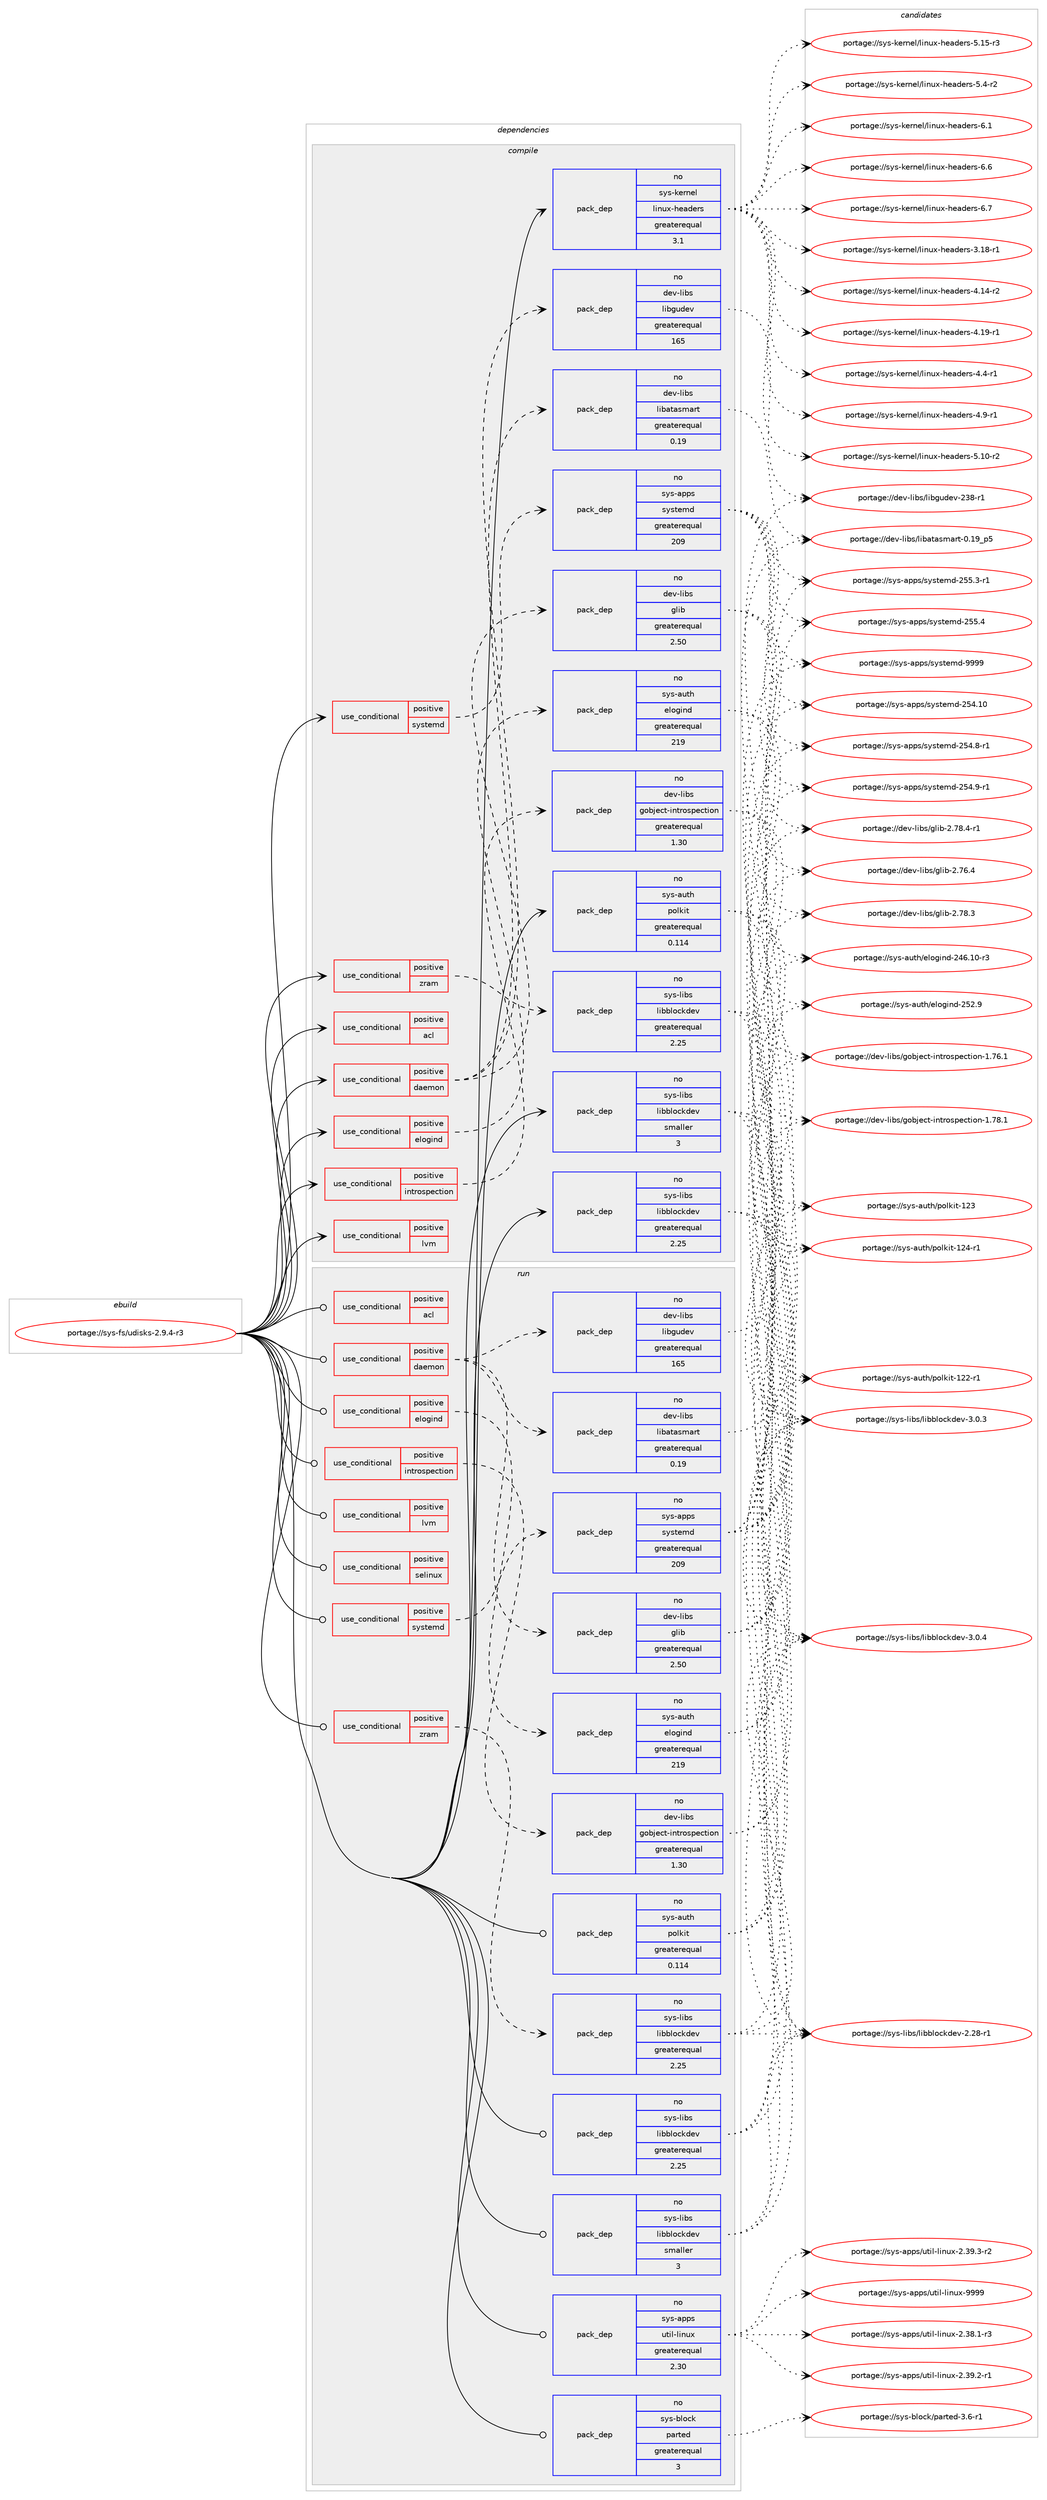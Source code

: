 digraph prolog {

# *************
# Graph options
# *************

newrank=true;
concentrate=true;
compound=true;
graph [rankdir=LR,fontname=Helvetica,fontsize=10,ranksep=1.5];#, ranksep=2.5, nodesep=0.2];
edge  [arrowhead=vee];
node  [fontname=Helvetica,fontsize=10];

# **********
# The ebuild
# **********

subgraph cluster_leftcol {
color=gray;
rank=same;
label=<<i>ebuild</i>>;
id [label="portage://sys-fs/udisks-2.9.4-r3", color=red, width=4, href="../sys-fs/udisks-2.9.4-r3.svg"];
}

# ****************
# The dependencies
# ****************

subgraph cluster_midcol {
color=gray;
label=<<i>dependencies</i>>;
subgraph cluster_compile {
fillcolor="#eeeeee";
style=filled;
label=<<i>compile</i>>;
subgraph cond11362 {
dependency16046 [label=<<TABLE BORDER="0" CELLBORDER="1" CELLSPACING="0" CELLPADDING="4"><TR><TD ROWSPAN="3" CELLPADDING="10">use_conditional</TD></TR><TR><TD>positive</TD></TR><TR><TD>acl</TD></TR></TABLE>>, shape=none, color=red];
# *** BEGIN UNKNOWN DEPENDENCY TYPE (TODO) ***
# dependency16046 -> package_dependency(portage://sys-fs/udisks-2.9.4-r3,install,no,virtual,acl,none,[,,],[],[])
# *** END UNKNOWN DEPENDENCY TYPE (TODO) ***

}
id:e -> dependency16046:w [weight=20,style="solid",arrowhead="vee"];
subgraph cond11363 {
dependency16047 [label=<<TABLE BORDER="0" CELLBORDER="1" CELLSPACING="0" CELLPADDING="4"><TR><TD ROWSPAN="3" CELLPADDING="10">use_conditional</TD></TR><TR><TD>positive</TD></TR><TR><TD>daemon</TD></TR></TABLE>>, shape=none, color=red];
subgraph pack4533 {
dependency16048 [label=<<TABLE BORDER="0" CELLBORDER="1" CELLSPACING="0" CELLPADDING="4" WIDTH="220"><TR><TD ROWSPAN="6" CELLPADDING="30">pack_dep</TD></TR><TR><TD WIDTH="110">no</TD></TR><TR><TD>dev-libs</TD></TR><TR><TD>glib</TD></TR><TR><TD>greaterequal</TD></TR><TR><TD>2.50</TD></TR></TABLE>>, shape=none, color=blue];
}
dependency16047:e -> dependency16048:w [weight=20,style="dashed",arrowhead="vee"];
subgraph pack4534 {
dependency16049 [label=<<TABLE BORDER="0" CELLBORDER="1" CELLSPACING="0" CELLPADDING="4" WIDTH="220"><TR><TD ROWSPAN="6" CELLPADDING="30">pack_dep</TD></TR><TR><TD WIDTH="110">no</TD></TR><TR><TD>dev-libs</TD></TR><TR><TD>libatasmart</TD></TR><TR><TD>greaterequal</TD></TR><TR><TD>0.19</TD></TR></TABLE>>, shape=none, color=blue];
}
dependency16047:e -> dependency16049:w [weight=20,style="dashed",arrowhead="vee"];
subgraph pack4535 {
dependency16050 [label=<<TABLE BORDER="0" CELLBORDER="1" CELLSPACING="0" CELLPADDING="4" WIDTH="220"><TR><TD ROWSPAN="6" CELLPADDING="30">pack_dep</TD></TR><TR><TD WIDTH="110">no</TD></TR><TR><TD>dev-libs</TD></TR><TR><TD>libgudev</TD></TR><TR><TD>greaterequal</TD></TR><TR><TD>165</TD></TR></TABLE>>, shape=none, color=blue];
}
dependency16047:e -> dependency16050:w [weight=20,style="dashed",arrowhead="vee"];
}
id:e -> dependency16047:w [weight=20,style="solid",arrowhead="vee"];
subgraph cond11364 {
dependency16051 [label=<<TABLE BORDER="0" CELLBORDER="1" CELLSPACING="0" CELLPADDING="4"><TR><TD ROWSPAN="3" CELLPADDING="10">use_conditional</TD></TR><TR><TD>positive</TD></TR><TR><TD>elogind</TD></TR></TABLE>>, shape=none, color=red];
subgraph pack4536 {
dependency16052 [label=<<TABLE BORDER="0" CELLBORDER="1" CELLSPACING="0" CELLPADDING="4" WIDTH="220"><TR><TD ROWSPAN="6" CELLPADDING="30">pack_dep</TD></TR><TR><TD WIDTH="110">no</TD></TR><TR><TD>sys-auth</TD></TR><TR><TD>elogind</TD></TR><TR><TD>greaterequal</TD></TR><TR><TD>219</TD></TR></TABLE>>, shape=none, color=blue];
}
dependency16051:e -> dependency16052:w [weight=20,style="dashed",arrowhead="vee"];
}
id:e -> dependency16051:w [weight=20,style="solid",arrowhead="vee"];
subgraph cond11365 {
dependency16053 [label=<<TABLE BORDER="0" CELLBORDER="1" CELLSPACING="0" CELLPADDING="4"><TR><TD ROWSPAN="3" CELLPADDING="10">use_conditional</TD></TR><TR><TD>positive</TD></TR><TR><TD>introspection</TD></TR></TABLE>>, shape=none, color=red];
subgraph pack4537 {
dependency16054 [label=<<TABLE BORDER="0" CELLBORDER="1" CELLSPACING="0" CELLPADDING="4" WIDTH="220"><TR><TD ROWSPAN="6" CELLPADDING="30">pack_dep</TD></TR><TR><TD WIDTH="110">no</TD></TR><TR><TD>dev-libs</TD></TR><TR><TD>gobject-introspection</TD></TR><TR><TD>greaterequal</TD></TR><TR><TD>1.30</TD></TR></TABLE>>, shape=none, color=blue];
}
dependency16053:e -> dependency16054:w [weight=20,style="dashed",arrowhead="vee"];
}
id:e -> dependency16053:w [weight=20,style="solid",arrowhead="vee"];
subgraph cond11366 {
dependency16055 [label=<<TABLE BORDER="0" CELLBORDER="1" CELLSPACING="0" CELLPADDING="4"><TR><TD ROWSPAN="3" CELLPADDING="10">use_conditional</TD></TR><TR><TD>positive</TD></TR><TR><TD>lvm</TD></TR></TABLE>>, shape=none, color=red];
# *** BEGIN UNKNOWN DEPENDENCY TYPE (TODO) ***
# dependency16055 -> package_dependency(portage://sys-fs/udisks-2.9.4-r3,install,no,sys-fs,lvm2,none,[,,],[],[])
# *** END UNKNOWN DEPENDENCY TYPE (TODO) ***

}
id:e -> dependency16055:w [weight=20,style="solid",arrowhead="vee"];
subgraph cond11367 {
dependency16056 [label=<<TABLE BORDER="0" CELLBORDER="1" CELLSPACING="0" CELLPADDING="4"><TR><TD ROWSPAN="3" CELLPADDING="10">use_conditional</TD></TR><TR><TD>positive</TD></TR><TR><TD>systemd</TD></TR></TABLE>>, shape=none, color=red];
subgraph pack4538 {
dependency16057 [label=<<TABLE BORDER="0" CELLBORDER="1" CELLSPACING="0" CELLPADDING="4" WIDTH="220"><TR><TD ROWSPAN="6" CELLPADDING="30">pack_dep</TD></TR><TR><TD WIDTH="110">no</TD></TR><TR><TD>sys-apps</TD></TR><TR><TD>systemd</TD></TR><TR><TD>greaterequal</TD></TR><TR><TD>209</TD></TR></TABLE>>, shape=none, color=blue];
}
dependency16056:e -> dependency16057:w [weight=20,style="dashed",arrowhead="vee"];
}
id:e -> dependency16056:w [weight=20,style="solid",arrowhead="vee"];
subgraph cond11368 {
dependency16058 [label=<<TABLE BORDER="0" CELLBORDER="1" CELLSPACING="0" CELLPADDING="4"><TR><TD ROWSPAN="3" CELLPADDING="10">use_conditional</TD></TR><TR><TD>positive</TD></TR><TR><TD>zram</TD></TR></TABLE>>, shape=none, color=red];
subgraph pack4539 {
dependency16059 [label=<<TABLE BORDER="0" CELLBORDER="1" CELLSPACING="0" CELLPADDING="4" WIDTH="220"><TR><TD ROWSPAN="6" CELLPADDING="30">pack_dep</TD></TR><TR><TD WIDTH="110">no</TD></TR><TR><TD>sys-libs</TD></TR><TR><TD>libblockdev</TD></TR><TR><TD>greaterequal</TD></TR><TR><TD>2.25</TD></TR></TABLE>>, shape=none, color=blue];
}
dependency16058:e -> dependency16059:w [weight=20,style="dashed",arrowhead="vee"];
}
id:e -> dependency16058:w [weight=20,style="solid",arrowhead="vee"];
subgraph pack4540 {
dependency16060 [label=<<TABLE BORDER="0" CELLBORDER="1" CELLSPACING="0" CELLPADDING="4" WIDTH="220"><TR><TD ROWSPAN="6" CELLPADDING="30">pack_dep</TD></TR><TR><TD WIDTH="110">no</TD></TR><TR><TD>sys-auth</TD></TR><TR><TD>polkit</TD></TR><TR><TD>greaterequal</TD></TR><TR><TD>0.114</TD></TR></TABLE>>, shape=none, color=blue];
}
id:e -> dependency16060:w [weight=20,style="solid",arrowhead="vee"];
subgraph pack4541 {
dependency16061 [label=<<TABLE BORDER="0" CELLBORDER="1" CELLSPACING="0" CELLPADDING="4" WIDTH="220"><TR><TD ROWSPAN="6" CELLPADDING="30">pack_dep</TD></TR><TR><TD WIDTH="110">no</TD></TR><TR><TD>sys-kernel</TD></TR><TR><TD>linux-headers</TD></TR><TR><TD>greaterequal</TD></TR><TR><TD>3.1</TD></TR></TABLE>>, shape=none, color=blue];
}
id:e -> dependency16061:w [weight=20,style="solid",arrowhead="vee"];
subgraph pack4542 {
dependency16062 [label=<<TABLE BORDER="0" CELLBORDER="1" CELLSPACING="0" CELLPADDING="4" WIDTH="220"><TR><TD ROWSPAN="6" CELLPADDING="30">pack_dep</TD></TR><TR><TD WIDTH="110">no</TD></TR><TR><TD>sys-libs</TD></TR><TR><TD>libblockdev</TD></TR><TR><TD>greaterequal</TD></TR><TR><TD>2.25</TD></TR></TABLE>>, shape=none, color=blue];
}
id:e -> dependency16062:w [weight=20,style="solid",arrowhead="vee"];
subgraph pack4543 {
dependency16063 [label=<<TABLE BORDER="0" CELLBORDER="1" CELLSPACING="0" CELLPADDING="4" WIDTH="220"><TR><TD ROWSPAN="6" CELLPADDING="30">pack_dep</TD></TR><TR><TD WIDTH="110">no</TD></TR><TR><TD>sys-libs</TD></TR><TR><TD>libblockdev</TD></TR><TR><TD>smaller</TD></TR><TR><TD>3</TD></TR></TABLE>>, shape=none, color=blue];
}
id:e -> dependency16063:w [weight=20,style="solid",arrowhead="vee"];
# *** BEGIN UNKNOWN DEPENDENCY TYPE (TODO) ***
# id -> package_dependency(portage://sys-fs/udisks-2.9.4-r3,install,no,virtual,udev,none,[,,],[],[])
# *** END UNKNOWN DEPENDENCY TYPE (TODO) ***

}
subgraph cluster_compileandrun {
fillcolor="#eeeeee";
style=filled;
label=<<i>compile and run</i>>;
}
subgraph cluster_run {
fillcolor="#eeeeee";
style=filled;
label=<<i>run</i>>;
subgraph cond11369 {
dependency16064 [label=<<TABLE BORDER="0" CELLBORDER="1" CELLSPACING="0" CELLPADDING="4"><TR><TD ROWSPAN="3" CELLPADDING="10">use_conditional</TD></TR><TR><TD>positive</TD></TR><TR><TD>acl</TD></TR></TABLE>>, shape=none, color=red];
# *** BEGIN UNKNOWN DEPENDENCY TYPE (TODO) ***
# dependency16064 -> package_dependency(portage://sys-fs/udisks-2.9.4-r3,run,no,virtual,acl,none,[,,],[],[])
# *** END UNKNOWN DEPENDENCY TYPE (TODO) ***

}
id:e -> dependency16064:w [weight=20,style="solid",arrowhead="odot"];
subgraph cond11370 {
dependency16065 [label=<<TABLE BORDER="0" CELLBORDER="1" CELLSPACING="0" CELLPADDING="4"><TR><TD ROWSPAN="3" CELLPADDING="10">use_conditional</TD></TR><TR><TD>positive</TD></TR><TR><TD>daemon</TD></TR></TABLE>>, shape=none, color=red];
subgraph pack4544 {
dependency16066 [label=<<TABLE BORDER="0" CELLBORDER="1" CELLSPACING="0" CELLPADDING="4" WIDTH="220"><TR><TD ROWSPAN="6" CELLPADDING="30">pack_dep</TD></TR><TR><TD WIDTH="110">no</TD></TR><TR><TD>dev-libs</TD></TR><TR><TD>glib</TD></TR><TR><TD>greaterequal</TD></TR><TR><TD>2.50</TD></TR></TABLE>>, shape=none, color=blue];
}
dependency16065:e -> dependency16066:w [weight=20,style="dashed",arrowhead="vee"];
subgraph pack4545 {
dependency16067 [label=<<TABLE BORDER="0" CELLBORDER="1" CELLSPACING="0" CELLPADDING="4" WIDTH="220"><TR><TD ROWSPAN="6" CELLPADDING="30">pack_dep</TD></TR><TR><TD WIDTH="110">no</TD></TR><TR><TD>dev-libs</TD></TR><TR><TD>libatasmart</TD></TR><TR><TD>greaterequal</TD></TR><TR><TD>0.19</TD></TR></TABLE>>, shape=none, color=blue];
}
dependency16065:e -> dependency16067:w [weight=20,style="dashed",arrowhead="vee"];
subgraph pack4546 {
dependency16068 [label=<<TABLE BORDER="0" CELLBORDER="1" CELLSPACING="0" CELLPADDING="4" WIDTH="220"><TR><TD ROWSPAN="6" CELLPADDING="30">pack_dep</TD></TR><TR><TD WIDTH="110">no</TD></TR><TR><TD>dev-libs</TD></TR><TR><TD>libgudev</TD></TR><TR><TD>greaterequal</TD></TR><TR><TD>165</TD></TR></TABLE>>, shape=none, color=blue];
}
dependency16065:e -> dependency16068:w [weight=20,style="dashed",arrowhead="vee"];
}
id:e -> dependency16065:w [weight=20,style="solid",arrowhead="odot"];
subgraph cond11371 {
dependency16069 [label=<<TABLE BORDER="0" CELLBORDER="1" CELLSPACING="0" CELLPADDING="4"><TR><TD ROWSPAN="3" CELLPADDING="10">use_conditional</TD></TR><TR><TD>positive</TD></TR><TR><TD>elogind</TD></TR></TABLE>>, shape=none, color=red];
subgraph pack4547 {
dependency16070 [label=<<TABLE BORDER="0" CELLBORDER="1" CELLSPACING="0" CELLPADDING="4" WIDTH="220"><TR><TD ROWSPAN="6" CELLPADDING="30">pack_dep</TD></TR><TR><TD WIDTH="110">no</TD></TR><TR><TD>sys-auth</TD></TR><TR><TD>elogind</TD></TR><TR><TD>greaterequal</TD></TR><TR><TD>219</TD></TR></TABLE>>, shape=none, color=blue];
}
dependency16069:e -> dependency16070:w [weight=20,style="dashed",arrowhead="vee"];
}
id:e -> dependency16069:w [weight=20,style="solid",arrowhead="odot"];
subgraph cond11372 {
dependency16071 [label=<<TABLE BORDER="0" CELLBORDER="1" CELLSPACING="0" CELLPADDING="4"><TR><TD ROWSPAN="3" CELLPADDING="10">use_conditional</TD></TR><TR><TD>positive</TD></TR><TR><TD>introspection</TD></TR></TABLE>>, shape=none, color=red];
subgraph pack4548 {
dependency16072 [label=<<TABLE BORDER="0" CELLBORDER="1" CELLSPACING="0" CELLPADDING="4" WIDTH="220"><TR><TD ROWSPAN="6" CELLPADDING="30">pack_dep</TD></TR><TR><TD WIDTH="110">no</TD></TR><TR><TD>dev-libs</TD></TR><TR><TD>gobject-introspection</TD></TR><TR><TD>greaterequal</TD></TR><TR><TD>1.30</TD></TR></TABLE>>, shape=none, color=blue];
}
dependency16071:e -> dependency16072:w [weight=20,style="dashed",arrowhead="vee"];
}
id:e -> dependency16071:w [weight=20,style="solid",arrowhead="odot"];
subgraph cond11373 {
dependency16073 [label=<<TABLE BORDER="0" CELLBORDER="1" CELLSPACING="0" CELLPADDING="4"><TR><TD ROWSPAN="3" CELLPADDING="10">use_conditional</TD></TR><TR><TD>positive</TD></TR><TR><TD>lvm</TD></TR></TABLE>>, shape=none, color=red];
# *** BEGIN UNKNOWN DEPENDENCY TYPE (TODO) ***
# dependency16073 -> package_dependency(portage://sys-fs/udisks-2.9.4-r3,run,no,sys-fs,lvm2,none,[,,],[],[])
# *** END UNKNOWN DEPENDENCY TYPE (TODO) ***

}
id:e -> dependency16073:w [weight=20,style="solid",arrowhead="odot"];
subgraph cond11374 {
dependency16074 [label=<<TABLE BORDER="0" CELLBORDER="1" CELLSPACING="0" CELLPADDING="4"><TR><TD ROWSPAN="3" CELLPADDING="10">use_conditional</TD></TR><TR><TD>positive</TD></TR><TR><TD>selinux</TD></TR></TABLE>>, shape=none, color=red];
# *** BEGIN UNKNOWN DEPENDENCY TYPE (TODO) ***
# dependency16074 -> package_dependency(portage://sys-fs/udisks-2.9.4-r3,run,no,sec-policy,selinux-devicekit,none,[,,],[],[])
# *** END UNKNOWN DEPENDENCY TYPE (TODO) ***

}
id:e -> dependency16074:w [weight=20,style="solid",arrowhead="odot"];
subgraph cond11375 {
dependency16075 [label=<<TABLE BORDER="0" CELLBORDER="1" CELLSPACING="0" CELLPADDING="4"><TR><TD ROWSPAN="3" CELLPADDING="10">use_conditional</TD></TR><TR><TD>positive</TD></TR><TR><TD>systemd</TD></TR></TABLE>>, shape=none, color=red];
subgraph pack4549 {
dependency16076 [label=<<TABLE BORDER="0" CELLBORDER="1" CELLSPACING="0" CELLPADDING="4" WIDTH="220"><TR><TD ROWSPAN="6" CELLPADDING="30">pack_dep</TD></TR><TR><TD WIDTH="110">no</TD></TR><TR><TD>sys-apps</TD></TR><TR><TD>systemd</TD></TR><TR><TD>greaterequal</TD></TR><TR><TD>209</TD></TR></TABLE>>, shape=none, color=blue];
}
dependency16075:e -> dependency16076:w [weight=20,style="dashed",arrowhead="vee"];
}
id:e -> dependency16075:w [weight=20,style="solid",arrowhead="odot"];
subgraph cond11376 {
dependency16077 [label=<<TABLE BORDER="0" CELLBORDER="1" CELLSPACING="0" CELLPADDING="4"><TR><TD ROWSPAN="3" CELLPADDING="10">use_conditional</TD></TR><TR><TD>positive</TD></TR><TR><TD>zram</TD></TR></TABLE>>, shape=none, color=red];
subgraph pack4550 {
dependency16078 [label=<<TABLE BORDER="0" CELLBORDER="1" CELLSPACING="0" CELLPADDING="4" WIDTH="220"><TR><TD ROWSPAN="6" CELLPADDING="30">pack_dep</TD></TR><TR><TD WIDTH="110">no</TD></TR><TR><TD>sys-libs</TD></TR><TR><TD>libblockdev</TD></TR><TR><TD>greaterequal</TD></TR><TR><TD>2.25</TD></TR></TABLE>>, shape=none, color=blue];
}
dependency16077:e -> dependency16078:w [weight=20,style="dashed",arrowhead="vee"];
}
id:e -> dependency16077:w [weight=20,style="solid",arrowhead="odot"];
subgraph pack4551 {
dependency16079 [label=<<TABLE BORDER="0" CELLBORDER="1" CELLSPACING="0" CELLPADDING="4" WIDTH="220"><TR><TD ROWSPAN="6" CELLPADDING="30">pack_dep</TD></TR><TR><TD WIDTH="110">no</TD></TR><TR><TD>sys-apps</TD></TR><TR><TD>util-linux</TD></TR><TR><TD>greaterequal</TD></TR><TR><TD>2.30</TD></TR></TABLE>>, shape=none, color=blue];
}
id:e -> dependency16079:w [weight=20,style="solid",arrowhead="odot"];
subgraph pack4552 {
dependency16080 [label=<<TABLE BORDER="0" CELLBORDER="1" CELLSPACING="0" CELLPADDING="4" WIDTH="220"><TR><TD ROWSPAN="6" CELLPADDING="30">pack_dep</TD></TR><TR><TD WIDTH="110">no</TD></TR><TR><TD>sys-auth</TD></TR><TR><TD>polkit</TD></TR><TR><TD>greaterequal</TD></TR><TR><TD>0.114</TD></TR></TABLE>>, shape=none, color=blue];
}
id:e -> dependency16080:w [weight=20,style="solid",arrowhead="odot"];
subgraph pack4553 {
dependency16081 [label=<<TABLE BORDER="0" CELLBORDER="1" CELLSPACING="0" CELLPADDING="4" WIDTH="220"><TR><TD ROWSPAN="6" CELLPADDING="30">pack_dep</TD></TR><TR><TD WIDTH="110">no</TD></TR><TR><TD>sys-block</TD></TR><TR><TD>parted</TD></TR><TR><TD>greaterequal</TD></TR><TR><TD>3</TD></TR></TABLE>>, shape=none, color=blue];
}
id:e -> dependency16081:w [weight=20,style="solid",arrowhead="odot"];
subgraph pack4554 {
dependency16082 [label=<<TABLE BORDER="0" CELLBORDER="1" CELLSPACING="0" CELLPADDING="4" WIDTH="220"><TR><TD ROWSPAN="6" CELLPADDING="30">pack_dep</TD></TR><TR><TD WIDTH="110">no</TD></TR><TR><TD>sys-libs</TD></TR><TR><TD>libblockdev</TD></TR><TR><TD>greaterequal</TD></TR><TR><TD>2.25</TD></TR></TABLE>>, shape=none, color=blue];
}
id:e -> dependency16082:w [weight=20,style="solid",arrowhead="odot"];
subgraph pack4555 {
dependency16083 [label=<<TABLE BORDER="0" CELLBORDER="1" CELLSPACING="0" CELLPADDING="4" WIDTH="220"><TR><TD ROWSPAN="6" CELLPADDING="30">pack_dep</TD></TR><TR><TD WIDTH="110">no</TD></TR><TR><TD>sys-libs</TD></TR><TR><TD>libblockdev</TD></TR><TR><TD>smaller</TD></TR><TR><TD>3</TD></TR></TABLE>>, shape=none, color=blue];
}
id:e -> dependency16083:w [weight=20,style="solid",arrowhead="odot"];
# *** BEGIN UNKNOWN DEPENDENCY TYPE (TODO) ***
# id -> package_dependency(portage://sys-fs/udisks-2.9.4-r3,run,no,virtual,tmpfiles,none,[,,],[],[])
# *** END UNKNOWN DEPENDENCY TYPE (TODO) ***

# *** BEGIN UNKNOWN DEPENDENCY TYPE (TODO) ***
# id -> package_dependency(portage://sys-fs/udisks-2.9.4-r3,run,no,virtual,udev,none,[,,],[],[])
# *** END UNKNOWN DEPENDENCY TYPE (TODO) ***

}
}

# **************
# The candidates
# **************

subgraph cluster_choices {
rank=same;
color=gray;
label=<<i>candidates</i>>;

subgraph choice4533 {
color=black;
nodesep=1;
choice1001011184510810598115471031081059845504655544652 [label="portage://dev-libs/glib-2.76.4", color=red, width=4,href="../dev-libs/glib-2.76.4.svg"];
choice1001011184510810598115471031081059845504655564651 [label="portage://dev-libs/glib-2.78.3", color=red, width=4,href="../dev-libs/glib-2.78.3.svg"];
choice10010111845108105981154710310810598455046555646524511449 [label="portage://dev-libs/glib-2.78.4-r1", color=red, width=4,href="../dev-libs/glib-2.78.4-r1.svg"];
dependency16048:e -> choice1001011184510810598115471031081059845504655544652:w [style=dotted,weight="100"];
dependency16048:e -> choice1001011184510810598115471031081059845504655564651:w [style=dotted,weight="100"];
dependency16048:e -> choice10010111845108105981154710310810598455046555646524511449:w [style=dotted,weight="100"];
}
subgraph choice4534 {
color=black;
nodesep=1;
choice1001011184510810598115471081059897116971151099711411645484649579511253 [label="portage://dev-libs/libatasmart-0.19_p5", color=red, width=4,href="../dev-libs/libatasmart-0.19_p5.svg"];
dependency16049:e -> choice1001011184510810598115471081059897116971151099711411645484649579511253:w [style=dotted,weight="100"];
}
subgraph choice4535 {
color=black;
nodesep=1;
choice10010111845108105981154710810598103117100101118455051564511449 [label="portage://dev-libs/libgudev-238-r1", color=red, width=4,href="../dev-libs/libgudev-238-r1.svg"];
dependency16050:e -> choice10010111845108105981154710810598103117100101118455051564511449:w [style=dotted,weight="100"];
}
subgraph choice4536 {
color=black;
nodesep=1;
choice115121115459711711610447101108111103105110100455052544649484511451 [label="portage://sys-auth/elogind-246.10-r3", color=red, width=4,href="../sys-auth/elogind-246.10-r3.svg"];
choice115121115459711711610447101108111103105110100455053504657 [label="portage://sys-auth/elogind-252.9", color=red, width=4,href="../sys-auth/elogind-252.9.svg"];
dependency16052:e -> choice115121115459711711610447101108111103105110100455052544649484511451:w [style=dotted,weight="100"];
dependency16052:e -> choice115121115459711711610447101108111103105110100455053504657:w [style=dotted,weight="100"];
}
subgraph choice4537 {
color=black;
nodesep=1;
choice1001011184510810598115471031119810610199116451051101161141111151121019911610511111045494655544649 [label="portage://dev-libs/gobject-introspection-1.76.1", color=red, width=4,href="../dev-libs/gobject-introspection-1.76.1.svg"];
choice1001011184510810598115471031119810610199116451051101161141111151121019911610511111045494655564649 [label="portage://dev-libs/gobject-introspection-1.78.1", color=red, width=4,href="../dev-libs/gobject-introspection-1.78.1.svg"];
dependency16054:e -> choice1001011184510810598115471031119810610199116451051101161141111151121019911610511111045494655544649:w [style=dotted,weight="100"];
dependency16054:e -> choice1001011184510810598115471031119810610199116451051101161141111151121019911610511111045494655564649:w [style=dotted,weight="100"];
}
subgraph choice4538 {
color=black;
nodesep=1;
choice11512111545971121121154711512111511610110910045505352464948 [label="portage://sys-apps/systemd-254.10", color=red, width=4,href="../sys-apps/systemd-254.10.svg"];
choice1151211154597112112115471151211151161011091004550535246564511449 [label="portage://sys-apps/systemd-254.8-r1", color=red, width=4,href="../sys-apps/systemd-254.8-r1.svg"];
choice1151211154597112112115471151211151161011091004550535246574511449 [label="portage://sys-apps/systemd-254.9-r1", color=red, width=4,href="../sys-apps/systemd-254.9-r1.svg"];
choice1151211154597112112115471151211151161011091004550535346514511449 [label="portage://sys-apps/systemd-255.3-r1", color=red, width=4,href="../sys-apps/systemd-255.3-r1.svg"];
choice115121115459711211211547115121115116101109100455053534652 [label="portage://sys-apps/systemd-255.4", color=red, width=4,href="../sys-apps/systemd-255.4.svg"];
choice1151211154597112112115471151211151161011091004557575757 [label="portage://sys-apps/systemd-9999", color=red, width=4,href="../sys-apps/systemd-9999.svg"];
dependency16057:e -> choice11512111545971121121154711512111511610110910045505352464948:w [style=dotted,weight="100"];
dependency16057:e -> choice1151211154597112112115471151211151161011091004550535246564511449:w [style=dotted,weight="100"];
dependency16057:e -> choice1151211154597112112115471151211151161011091004550535246574511449:w [style=dotted,weight="100"];
dependency16057:e -> choice1151211154597112112115471151211151161011091004550535346514511449:w [style=dotted,weight="100"];
dependency16057:e -> choice115121115459711211211547115121115116101109100455053534652:w [style=dotted,weight="100"];
dependency16057:e -> choice1151211154597112112115471151211151161011091004557575757:w [style=dotted,weight="100"];
}
subgraph choice4539 {
color=black;
nodesep=1;
choice11512111545108105981154710810598981081119910710010111845504650564511449 [label="portage://sys-libs/libblockdev-2.28-r1", color=red, width=4,href="../sys-libs/libblockdev-2.28-r1.svg"];
choice115121115451081059811547108105989810811199107100101118455146484651 [label="portage://sys-libs/libblockdev-3.0.3", color=red, width=4,href="../sys-libs/libblockdev-3.0.3.svg"];
choice115121115451081059811547108105989810811199107100101118455146484652 [label="portage://sys-libs/libblockdev-3.0.4", color=red, width=4,href="../sys-libs/libblockdev-3.0.4.svg"];
dependency16059:e -> choice11512111545108105981154710810598981081119910710010111845504650564511449:w [style=dotted,weight="100"];
dependency16059:e -> choice115121115451081059811547108105989810811199107100101118455146484651:w [style=dotted,weight="100"];
dependency16059:e -> choice115121115451081059811547108105989810811199107100101118455146484652:w [style=dotted,weight="100"];
}
subgraph choice4540 {
color=black;
nodesep=1;
choice115121115459711711610447112111108107105116454950504511449 [label="portage://sys-auth/polkit-122-r1", color=red, width=4,href="../sys-auth/polkit-122-r1.svg"];
choice11512111545971171161044711211110810710511645495051 [label="portage://sys-auth/polkit-123", color=red, width=4,href="../sys-auth/polkit-123.svg"];
choice115121115459711711610447112111108107105116454950524511449 [label="portage://sys-auth/polkit-124-r1", color=red, width=4,href="../sys-auth/polkit-124-r1.svg"];
dependency16060:e -> choice115121115459711711610447112111108107105116454950504511449:w [style=dotted,weight="100"];
dependency16060:e -> choice11512111545971171161044711211110810710511645495051:w [style=dotted,weight="100"];
dependency16060:e -> choice115121115459711711610447112111108107105116454950524511449:w [style=dotted,weight="100"];
}
subgraph choice4541 {
color=black;
nodesep=1;
choice1151211154510710111411010110847108105110117120451041019710010111411545514649564511449 [label="portage://sys-kernel/linux-headers-3.18-r1", color=red, width=4,href="../sys-kernel/linux-headers-3.18-r1.svg"];
choice1151211154510710111411010110847108105110117120451041019710010111411545524649524511450 [label="portage://sys-kernel/linux-headers-4.14-r2", color=red, width=4,href="../sys-kernel/linux-headers-4.14-r2.svg"];
choice1151211154510710111411010110847108105110117120451041019710010111411545524649574511449 [label="portage://sys-kernel/linux-headers-4.19-r1", color=red, width=4,href="../sys-kernel/linux-headers-4.19-r1.svg"];
choice11512111545107101114110101108471081051101171204510410197100101114115455246524511449 [label="portage://sys-kernel/linux-headers-4.4-r1", color=red, width=4,href="../sys-kernel/linux-headers-4.4-r1.svg"];
choice11512111545107101114110101108471081051101171204510410197100101114115455246574511449 [label="portage://sys-kernel/linux-headers-4.9-r1", color=red, width=4,href="../sys-kernel/linux-headers-4.9-r1.svg"];
choice1151211154510710111411010110847108105110117120451041019710010111411545534649484511450 [label="portage://sys-kernel/linux-headers-5.10-r2", color=red, width=4,href="../sys-kernel/linux-headers-5.10-r2.svg"];
choice1151211154510710111411010110847108105110117120451041019710010111411545534649534511451 [label="portage://sys-kernel/linux-headers-5.15-r3", color=red, width=4,href="../sys-kernel/linux-headers-5.15-r3.svg"];
choice11512111545107101114110101108471081051101171204510410197100101114115455346524511450 [label="portage://sys-kernel/linux-headers-5.4-r2", color=red, width=4,href="../sys-kernel/linux-headers-5.4-r2.svg"];
choice1151211154510710111411010110847108105110117120451041019710010111411545544649 [label="portage://sys-kernel/linux-headers-6.1", color=red, width=4,href="../sys-kernel/linux-headers-6.1.svg"];
choice1151211154510710111411010110847108105110117120451041019710010111411545544654 [label="portage://sys-kernel/linux-headers-6.6", color=red, width=4,href="../sys-kernel/linux-headers-6.6.svg"];
choice1151211154510710111411010110847108105110117120451041019710010111411545544655 [label="portage://sys-kernel/linux-headers-6.7", color=red, width=4,href="../sys-kernel/linux-headers-6.7.svg"];
dependency16061:e -> choice1151211154510710111411010110847108105110117120451041019710010111411545514649564511449:w [style=dotted,weight="100"];
dependency16061:e -> choice1151211154510710111411010110847108105110117120451041019710010111411545524649524511450:w [style=dotted,weight="100"];
dependency16061:e -> choice1151211154510710111411010110847108105110117120451041019710010111411545524649574511449:w [style=dotted,weight="100"];
dependency16061:e -> choice11512111545107101114110101108471081051101171204510410197100101114115455246524511449:w [style=dotted,weight="100"];
dependency16061:e -> choice11512111545107101114110101108471081051101171204510410197100101114115455246574511449:w [style=dotted,weight="100"];
dependency16061:e -> choice1151211154510710111411010110847108105110117120451041019710010111411545534649484511450:w [style=dotted,weight="100"];
dependency16061:e -> choice1151211154510710111411010110847108105110117120451041019710010111411545534649534511451:w [style=dotted,weight="100"];
dependency16061:e -> choice11512111545107101114110101108471081051101171204510410197100101114115455346524511450:w [style=dotted,weight="100"];
dependency16061:e -> choice1151211154510710111411010110847108105110117120451041019710010111411545544649:w [style=dotted,weight="100"];
dependency16061:e -> choice1151211154510710111411010110847108105110117120451041019710010111411545544654:w [style=dotted,weight="100"];
dependency16061:e -> choice1151211154510710111411010110847108105110117120451041019710010111411545544655:w [style=dotted,weight="100"];
}
subgraph choice4542 {
color=black;
nodesep=1;
choice11512111545108105981154710810598981081119910710010111845504650564511449 [label="portage://sys-libs/libblockdev-2.28-r1", color=red, width=4,href="../sys-libs/libblockdev-2.28-r1.svg"];
choice115121115451081059811547108105989810811199107100101118455146484651 [label="portage://sys-libs/libblockdev-3.0.3", color=red, width=4,href="../sys-libs/libblockdev-3.0.3.svg"];
choice115121115451081059811547108105989810811199107100101118455146484652 [label="portage://sys-libs/libblockdev-3.0.4", color=red, width=4,href="../sys-libs/libblockdev-3.0.4.svg"];
dependency16062:e -> choice11512111545108105981154710810598981081119910710010111845504650564511449:w [style=dotted,weight="100"];
dependency16062:e -> choice115121115451081059811547108105989810811199107100101118455146484651:w [style=dotted,weight="100"];
dependency16062:e -> choice115121115451081059811547108105989810811199107100101118455146484652:w [style=dotted,weight="100"];
}
subgraph choice4543 {
color=black;
nodesep=1;
choice11512111545108105981154710810598981081119910710010111845504650564511449 [label="portage://sys-libs/libblockdev-2.28-r1", color=red, width=4,href="../sys-libs/libblockdev-2.28-r1.svg"];
choice115121115451081059811547108105989810811199107100101118455146484651 [label="portage://sys-libs/libblockdev-3.0.3", color=red, width=4,href="../sys-libs/libblockdev-3.0.3.svg"];
choice115121115451081059811547108105989810811199107100101118455146484652 [label="portage://sys-libs/libblockdev-3.0.4", color=red, width=4,href="../sys-libs/libblockdev-3.0.4.svg"];
dependency16063:e -> choice11512111545108105981154710810598981081119910710010111845504650564511449:w [style=dotted,weight="100"];
dependency16063:e -> choice115121115451081059811547108105989810811199107100101118455146484651:w [style=dotted,weight="100"];
dependency16063:e -> choice115121115451081059811547108105989810811199107100101118455146484652:w [style=dotted,weight="100"];
}
subgraph choice4544 {
color=black;
nodesep=1;
choice1001011184510810598115471031081059845504655544652 [label="portage://dev-libs/glib-2.76.4", color=red, width=4,href="../dev-libs/glib-2.76.4.svg"];
choice1001011184510810598115471031081059845504655564651 [label="portage://dev-libs/glib-2.78.3", color=red, width=4,href="../dev-libs/glib-2.78.3.svg"];
choice10010111845108105981154710310810598455046555646524511449 [label="portage://dev-libs/glib-2.78.4-r1", color=red, width=4,href="../dev-libs/glib-2.78.4-r1.svg"];
dependency16066:e -> choice1001011184510810598115471031081059845504655544652:w [style=dotted,weight="100"];
dependency16066:e -> choice1001011184510810598115471031081059845504655564651:w [style=dotted,weight="100"];
dependency16066:e -> choice10010111845108105981154710310810598455046555646524511449:w [style=dotted,weight="100"];
}
subgraph choice4545 {
color=black;
nodesep=1;
choice1001011184510810598115471081059897116971151099711411645484649579511253 [label="portage://dev-libs/libatasmart-0.19_p5", color=red, width=4,href="../dev-libs/libatasmart-0.19_p5.svg"];
dependency16067:e -> choice1001011184510810598115471081059897116971151099711411645484649579511253:w [style=dotted,weight="100"];
}
subgraph choice4546 {
color=black;
nodesep=1;
choice10010111845108105981154710810598103117100101118455051564511449 [label="portage://dev-libs/libgudev-238-r1", color=red, width=4,href="../dev-libs/libgudev-238-r1.svg"];
dependency16068:e -> choice10010111845108105981154710810598103117100101118455051564511449:w [style=dotted,weight="100"];
}
subgraph choice4547 {
color=black;
nodesep=1;
choice115121115459711711610447101108111103105110100455052544649484511451 [label="portage://sys-auth/elogind-246.10-r3", color=red, width=4,href="../sys-auth/elogind-246.10-r3.svg"];
choice115121115459711711610447101108111103105110100455053504657 [label="portage://sys-auth/elogind-252.9", color=red, width=4,href="../sys-auth/elogind-252.9.svg"];
dependency16070:e -> choice115121115459711711610447101108111103105110100455052544649484511451:w [style=dotted,weight="100"];
dependency16070:e -> choice115121115459711711610447101108111103105110100455053504657:w [style=dotted,weight="100"];
}
subgraph choice4548 {
color=black;
nodesep=1;
choice1001011184510810598115471031119810610199116451051101161141111151121019911610511111045494655544649 [label="portage://dev-libs/gobject-introspection-1.76.1", color=red, width=4,href="../dev-libs/gobject-introspection-1.76.1.svg"];
choice1001011184510810598115471031119810610199116451051101161141111151121019911610511111045494655564649 [label="portage://dev-libs/gobject-introspection-1.78.1", color=red, width=4,href="../dev-libs/gobject-introspection-1.78.1.svg"];
dependency16072:e -> choice1001011184510810598115471031119810610199116451051101161141111151121019911610511111045494655544649:w [style=dotted,weight="100"];
dependency16072:e -> choice1001011184510810598115471031119810610199116451051101161141111151121019911610511111045494655564649:w [style=dotted,weight="100"];
}
subgraph choice4549 {
color=black;
nodesep=1;
choice11512111545971121121154711512111511610110910045505352464948 [label="portage://sys-apps/systemd-254.10", color=red, width=4,href="../sys-apps/systemd-254.10.svg"];
choice1151211154597112112115471151211151161011091004550535246564511449 [label="portage://sys-apps/systemd-254.8-r1", color=red, width=4,href="../sys-apps/systemd-254.8-r1.svg"];
choice1151211154597112112115471151211151161011091004550535246574511449 [label="portage://sys-apps/systemd-254.9-r1", color=red, width=4,href="../sys-apps/systemd-254.9-r1.svg"];
choice1151211154597112112115471151211151161011091004550535346514511449 [label="portage://sys-apps/systemd-255.3-r1", color=red, width=4,href="../sys-apps/systemd-255.3-r1.svg"];
choice115121115459711211211547115121115116101109100455053534652 [label="portage://sys-apps/systemd-255.4", color=red, width=4,href="../sys-apps/systemd-255.4.svg"];
choice1151211154597112112115471151211151161011091004557575757 [label="portage://sys-apps/systemd-9999", color=red, width=4,href="../sys-apps/systemd-9999.svg"];
dependency16076:e -> choice11512111545971121121154711512111511610110910045505352464948:w [style=dotted,weight="100"];
dependency16076:e -> choice1151211154597112112115471151211151161011091004550535246564511449:w [style=dotted,weight="100"];
dependency16076:e -> choice1151211154597112112115471151211151161011091004550535246574511449:w [style=dotted,weight="100"];
dependency16076:e -> choice1151211154597112112115471151211151161011091004550535346514511449:w [style=dotted,weight="100"];
dependency16076:e -> choice115121115459711211211547115121115116101109100455053534652:w [style=dotted,weight="100"];
dependency16076:e -> choice1151211154597112112115471151211151161011091004557575757:w [style=dotted,weight="100"];
}
subgraph choice4550 {
color=black;
nodesep=1;
choice11512111545108105981154710810598981081119910710010111845504650564511449 [label="portage://sys-libs/libblockdev-2.28-r1", color=red, width=4,href="../sys-libs/libblockdev-2.28-r1.svg"];
choice115121115451081059811547108105989810811199107100101118455146484651 [label="portage://sys-libs/libblockdev-3.0.3", color=red, width=4,href="../sys-libs/libblockdev-3.0.3.svg"];
choice115121115451081059811547108105989810811199107100101118455146484652 [label="portage://sys-libs/libblockdev-3.0.4", color=red, width=4,href="../sys-libs/libblockdev-3.0.4.svg"];
dependency16078:e -> choice11512111545108105981154710810598981081119910710010111845504650564511449:w [style=dotted,weight="100"];
dependency16078:e -> choice115121115451081059811547108105989810811199107100101118455146484651:w [style=dotted,weight="100"];
dependency16078:e -> choice115121115451081059811547108105989810811199107100101118455146484652:w [style=dotted,weight="100"];
}
subgraph choice4551 {
color=black;
nodesep=1;
choice11512111545971121121154711711610510845108105110117120455046515646494511451 [label="portage://sys-apps/util-linux-2.38.1-r3", color=red, width=4,href="../sys-apps/util-linux-2.38.1-r3.svg"];
choice11512111545971121121154711711610510845108105110117120455046515746504511449 [label="portage://sys-apps/util-linux-2.39.2-r1", color=red, width=4,href="../sys-apps/util-linux-2.39.2-r1.svg"];
choice11512111545971121121154711711610510845108105110117120455046515746514511450 [label="portage://sys-apps/util-linux-2.39.3-r2", color=red, width=4,href="../sys-apps/util-linux-2.39.3-r2.svg"];
choice115121115459711211211547117116105108451081051101171204557575757 [label="portage://sys-apps/util-linux-9999", color=red, width=4,href="../sys-apps/util-linux-9999.svg"];
dependency16079:e -> choice11512111545971121121154711711610510845108105110117120455046515646494511451:w [style=dotted,weight="100"];
dependency16079:e -> choice11512111545971121121154711711610510845108105110117120455046515746504511449:w [style=dotted,weight="100"];
dependency16079:e -> choice11512111545971121121154711711610510845108105110117120455046515746514511450:w [style=dotted,weight="100"];
dependency16079:e -> choice115121115459711211211547117116105108451081051101171204557575757:w [style=dotted,weight="100"];
}
subgraph choice4552 {
color=black;
nodesep=1;
choice115121115459711711610447112111108107105116454950504511449 [label="portage://sys-auth/polkit-122-r1", color=red, width=4,href="../sys-auth/polkit-122-r1.svg"];
choice11512111545971171161044711211110810710511645495051 [label="portage://sys-auth/polkit-123", color=red, width=4,href="../sys-auth/polkit-123.svg"];
choice115121115459711711610447112111108107105116454950524511449 [label="portage://sys-auth/polkit-124-r1", color=red, width=4,href="../sys-auth/polkit-124-r1.svg"];
dependency16080:e -> choice115121115459711711610447112111108107105116454950504511449:w [style=dotted,weight="100"];
dependency16080:e -> choice11512111545971171161044711211110810710511645495051:w [style=dotted,weight="100"];
dependency16080:e -> choice115121115459711711610447112111108107105116454950524511449:w [style=dotted,weight="100"];
}
subgraph choice4553 {
color=black;
nodesep=1;
choice1151211154598108111991074711297114116101100455146544511449 [label="portage://sys-block/parted-3.6-r1", color=red, width=4,href="../sys-block/parted-3.6-r1.svg"];
dependency16081:e -> choice1151211154598108111991074711297114116101100455146544511449:w [style=dotted,weight="100"];
}
subgraph choice4554 {
color=black;
nodesep=1;
choice11512111545108105981154710810598981081119910710010111845504650564511449 [label="portage://sys-libs/libblockdev-2.28-r1", color=red, width=4,href="../sys-libs/libblockdev-2.28-r1.svg"];
choice115121115451081059811547108105989810811199107100101118455146484651 [label="portage://sys-libs/libblockdev-3.0.3", color=red, width=4,href="../sys-libs/libblockdev-3.0.3.svg"];
choice115121115451081059811547108105989810811199107100101118455146484652 [label="portage://sys-libs/libblockdev-3.0.4", color=red, width=4,href="../sys-libs/libblockdev-3.0.4.svg"];
dependency16082:e -> choice11512111545108105981154710810598981081119910710010111845504650564511449:w [style=dotted,weight="100"];
dependency16082:e -> choice115121115451081059811547108105989810811199107100101118455146484651:w [style=dotted,weight="100"];
dependency16082:e -> choice115121115451081059811547108105989810811199107100101118455146484652:w [style=dotted,weight="100"];
}
subgraph choice4555 {
color=black;
nodesep=1;
choice11512111545108105981154710810598981081119910710010111845504650564511449 [label="portage://sys-libs/libblockdev-2.28-r1", color=red, width=4,href="../sys-libs/libblockdev-2.28-r1.svg"];
choice115121115451081059811547108105989810811199107100101118455146484651 [label="portage://sys-libs/libblockdev-3.0.3", color=red, width=4,href="../sys-libs/libblockdev-3.0.3.svg"];
choice115121115451081059811547108105989810811199107100101118455146484652 [label="portage://sys-libs/libblockdev-3.0.4", color=red, width=4,href="../sys-libs/libblockdev-3.0.4.svg"];
dependency16083:e -> choice11512111545108105981154710810598981081119910710010111845504650564511449:w [style=dotted,weight="100"];
dependency16083:e -> choice115121115451081059811547108105989810811199107100101118455146484651:w [style=dotted,weight="100"];
dependency16083:e -> choice115121115451081059811547108105989810811199107100101118455146484652:w [style=dotted,weight="100"];
}
}

}
